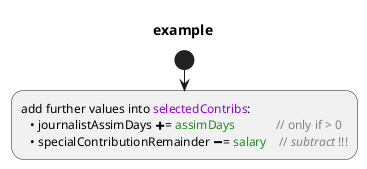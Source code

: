 {
  "sha1": "othfpd9lvt404i17h7487dag8ozovv5",
  "insertion": {
    "when": "2024-08-28T16:43:33.502Z",
    "url": "https://forum.plantuml.net/19205/openiconic-%26minus-longer-properly-aligned-vertically-unlike",
    "user": "plantuml@gmail.com"
  }
}
@startuml
title example
start
:add further values into <color:DarkViolet>selectedContribs</color>:
   • journalistAssimDays <&plus>= <color:ForestGreen>assimDays</color>             <color:grey>// only if > 0</color>
   • specialContributionRemainder <&minus>= <color:ForestGreen>salary</color>    <color:grey>&#47;/ //subtract// !!!</color>;
   
@enduml
